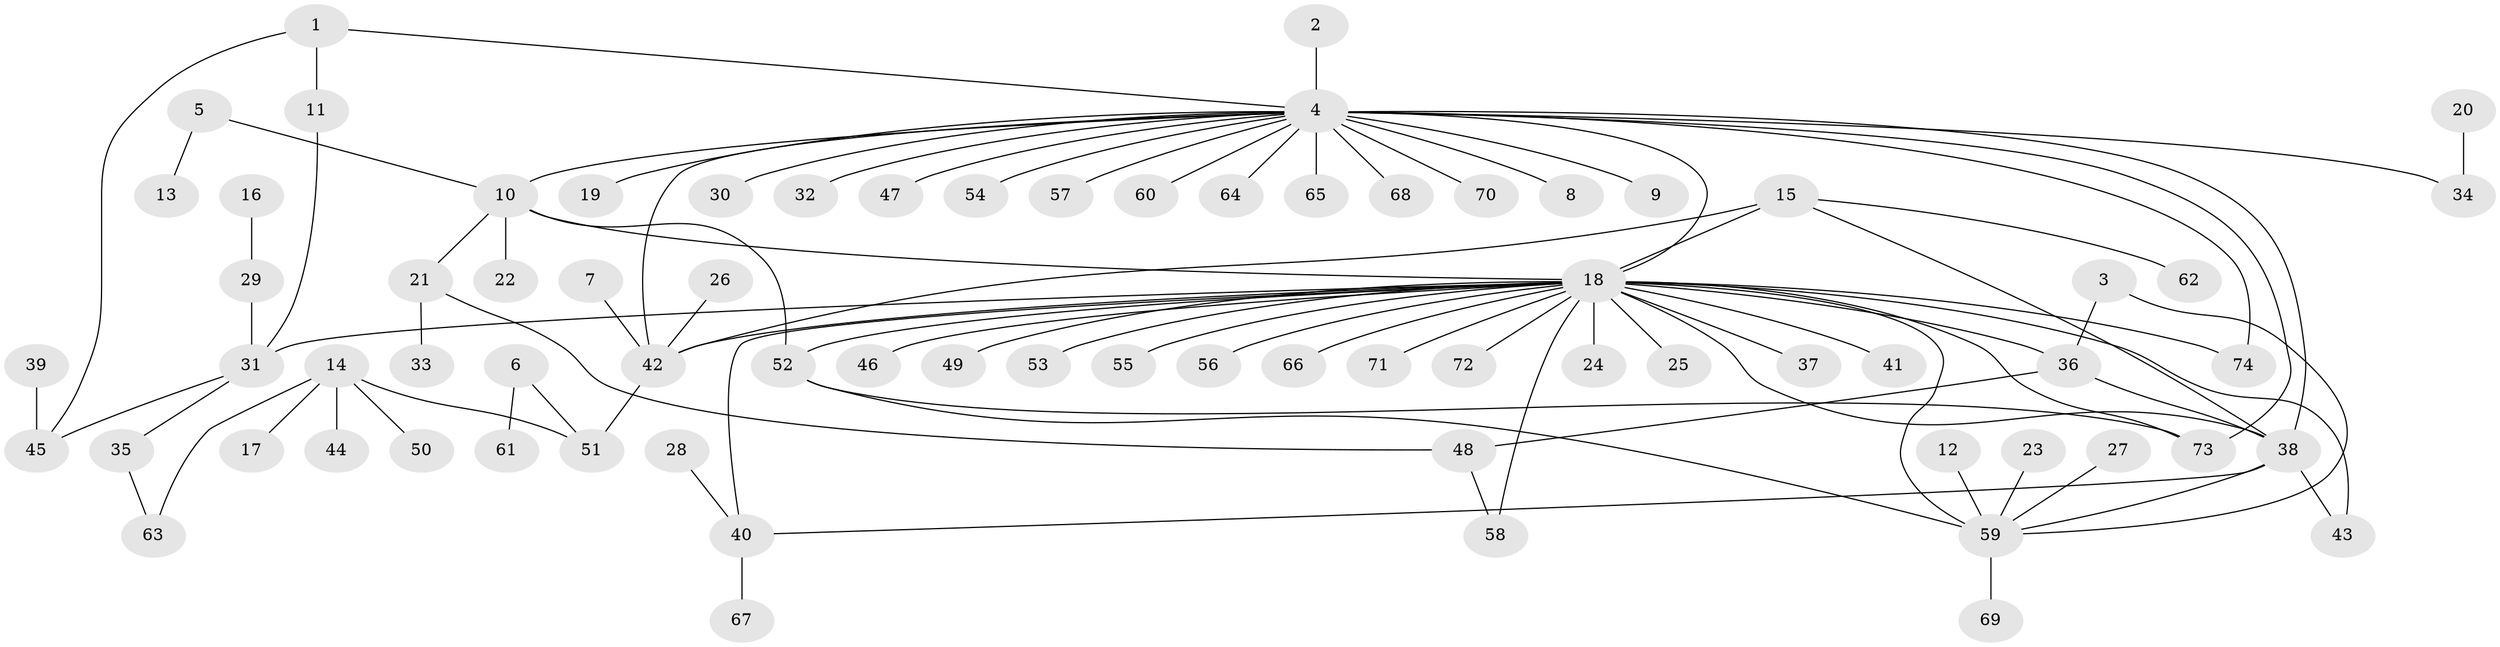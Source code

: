 // original degree distribution, {3: 0.10884353741496598, 36: 0.006802721088435374, 6: 0.02040816326530612, 7: 0.013605442176870748, 8: 0.013605442176870748, 4: 0.07482993197278912, 1: 0.5102040816326531, 24: 0.006802721088435374, 5: 0.02040816326530612, 2: 0.22448979591836735}
// Generated by graph-tools (version 1.1) at 2025/01/03/09/25 03:01:52]
// undirected, 74 vertices, 93 edges
graph export_dot {
graph [start="1"]
  node [color=gray90,style=filled];
  1;
  2;
  3;
  4;
  5;
  6;
  7;
  8;
  9;
  10;
  11;
  12;
  13;
  14;
  15;
  16;
  17;
  18;
  19;
  20;
  21;
  22;
  23;
  24;
  25;
  26;
  27;
  28;
  29;
  30;
  31;
  32;
  33;
  34;
  35;
  36;
  37;
  38;
  39;
  40;
  41;
  42;
  43;
  44;
  45;
  46;
  47;
  48;
  49;
  50;
  51;
  52;
  53;
  54;
  55;
  56;
  57;
  58;
  59;
  60;
  61;
  62;
  63;
  64;
  65;
  66;
  67;
  68;
  69;
  70;
  71;
  72;
  73;
  74;
  1 -- 4 [weight=1.0];
  1 -- 11 [weight=1.0];
  1 -- 45 [weight=1.0];
  2 -- 4 [weight=1.0];
  3 -- 36 [weight=1.0];
  3 -- 59 [weight=1.0];
  4 -- 8 [weight=1.0];
  4 -- 9 [weight=1.0];
  4 -- 10 [weight=1.0];
  4 -- 18 [weight=2.0];
  4 -- 19 [weight=1.0];
  4 -- 30 [weight=1.0];
  4 -- 32 [weight=1.0];
  4 -- 34 [weight=2.0];
  4 -- 38 [weight=1.0];
  4 -- 42 [weight=1.0];
  4 -- 47 [weight=1.0];
  4 -- 54 [weight=1.0];
  4 -- 57 [weight=1.0];
  4 -- 60 [weight=1.0];
  4 -- 64 [weight=1.0];
  4 -- 65 [weight=2.0];
  4 -- 68 [weight=1.0];
  4 -- 70 [weight=1.0];
  4 -- 73 [weight=1.0];
  4 -- 74 [weight=1.0];
  5 -- 10 [weight=1.0];
  5 -- 13 [weight=1.0];
  6 -- 51 [weight=1.0];
  6 -- 61 [weight=1.0];
  7 -- 42 [weight=1.0];
  10 -- 18 [weight=1.0];
  10 -- 21 [weight=1.0];
  10 -- 22 [weight=1.0];
  10 -- 52 [weight=1.0];
  11 -- 31 [weight=1.0];
  12 -- 59 [weight=1.0];
  14 -- 17 [weight=1.0];
  14 -- 44 [weight=1.0];
  14 -- 50 [weight=1.0];
  14 -- 51 [weight=1.0];
  14 -- 63 [weight=1.0];
  15 -- 18 [weight=3.0];
  15 -- 38 [weight=1.0];
  15 -- 42 [weight=1.0];
  15 -- 62 [weight=1.0];
  16 -- 29 [weight=1.0];
  18 -- 24 [weight=1.0];
  18 -- 25 [weight=1.0];
  18 -- 31 [weight=1.0];
  18 -- 36 [weight=1.0];
  18 -- 37 [weight=1.0];
  18 -- 38 [weight=1.0];
  18 -- 40 [weight=1.0];
  18 -- 41 [weight=1.0];
  18 -- 42 [weight=1.0];
  18 -- 43 [weight=1.0];
  18 -- 46 [weight=1.0];
  18 -- 49 [weight=1.0];
  18 -- 52 [weight=1.0];
  18 -- 53 [weight=1.0];
  18 -- 55 [weight=2.0];
  18 -- 56 [weight=1.0];
  18 -- 58 [weight=1.0];
  18 -- 59 [weight=2.0];
  18 -- 66 [weight=1.0];
  18 -- 71 [weight=1.0];
  18 -- 72 [weight=1.0];
  18 -- 73 [weight=1.0];
  18 -- 74 [weight=1.0];
  20 -- 34 [weight=1.0];
  21 -- 33 [weight=1.0];
  21 -- 48 [weight=1.0];
  23 -- 59 [weight=1.0];
  26 -- 42 [weight=1.0];
  27 -- 59 [weight=1.0];
  28 -- 40 [weight=1.0];
  29 -- 31 [weight=1.0];
  31 -- 35 [weight=1.0];
  31 -- 45 [weight=1.0];
  35 -- 63 [weight=1.0];
  36 -- 38 [weight=3.0];
  36 -- 48 [weight=1.0];
  38 -- 40 [weight=1.0];
  38 -- 43 [weight=1.0];
  38 -- 59 [weight=1.0];
  39 -- 45 [weight=1.0];
  40 -- 67 [weight=1.0];
  42 -- 51 [weight=1.0];
  48 -- 58 [weight=1.0];
  52 -- 59 [weight=1.0];
  52 -- 73 [weight=1.0];
  59 -- 69 [weight=1.0];
}
